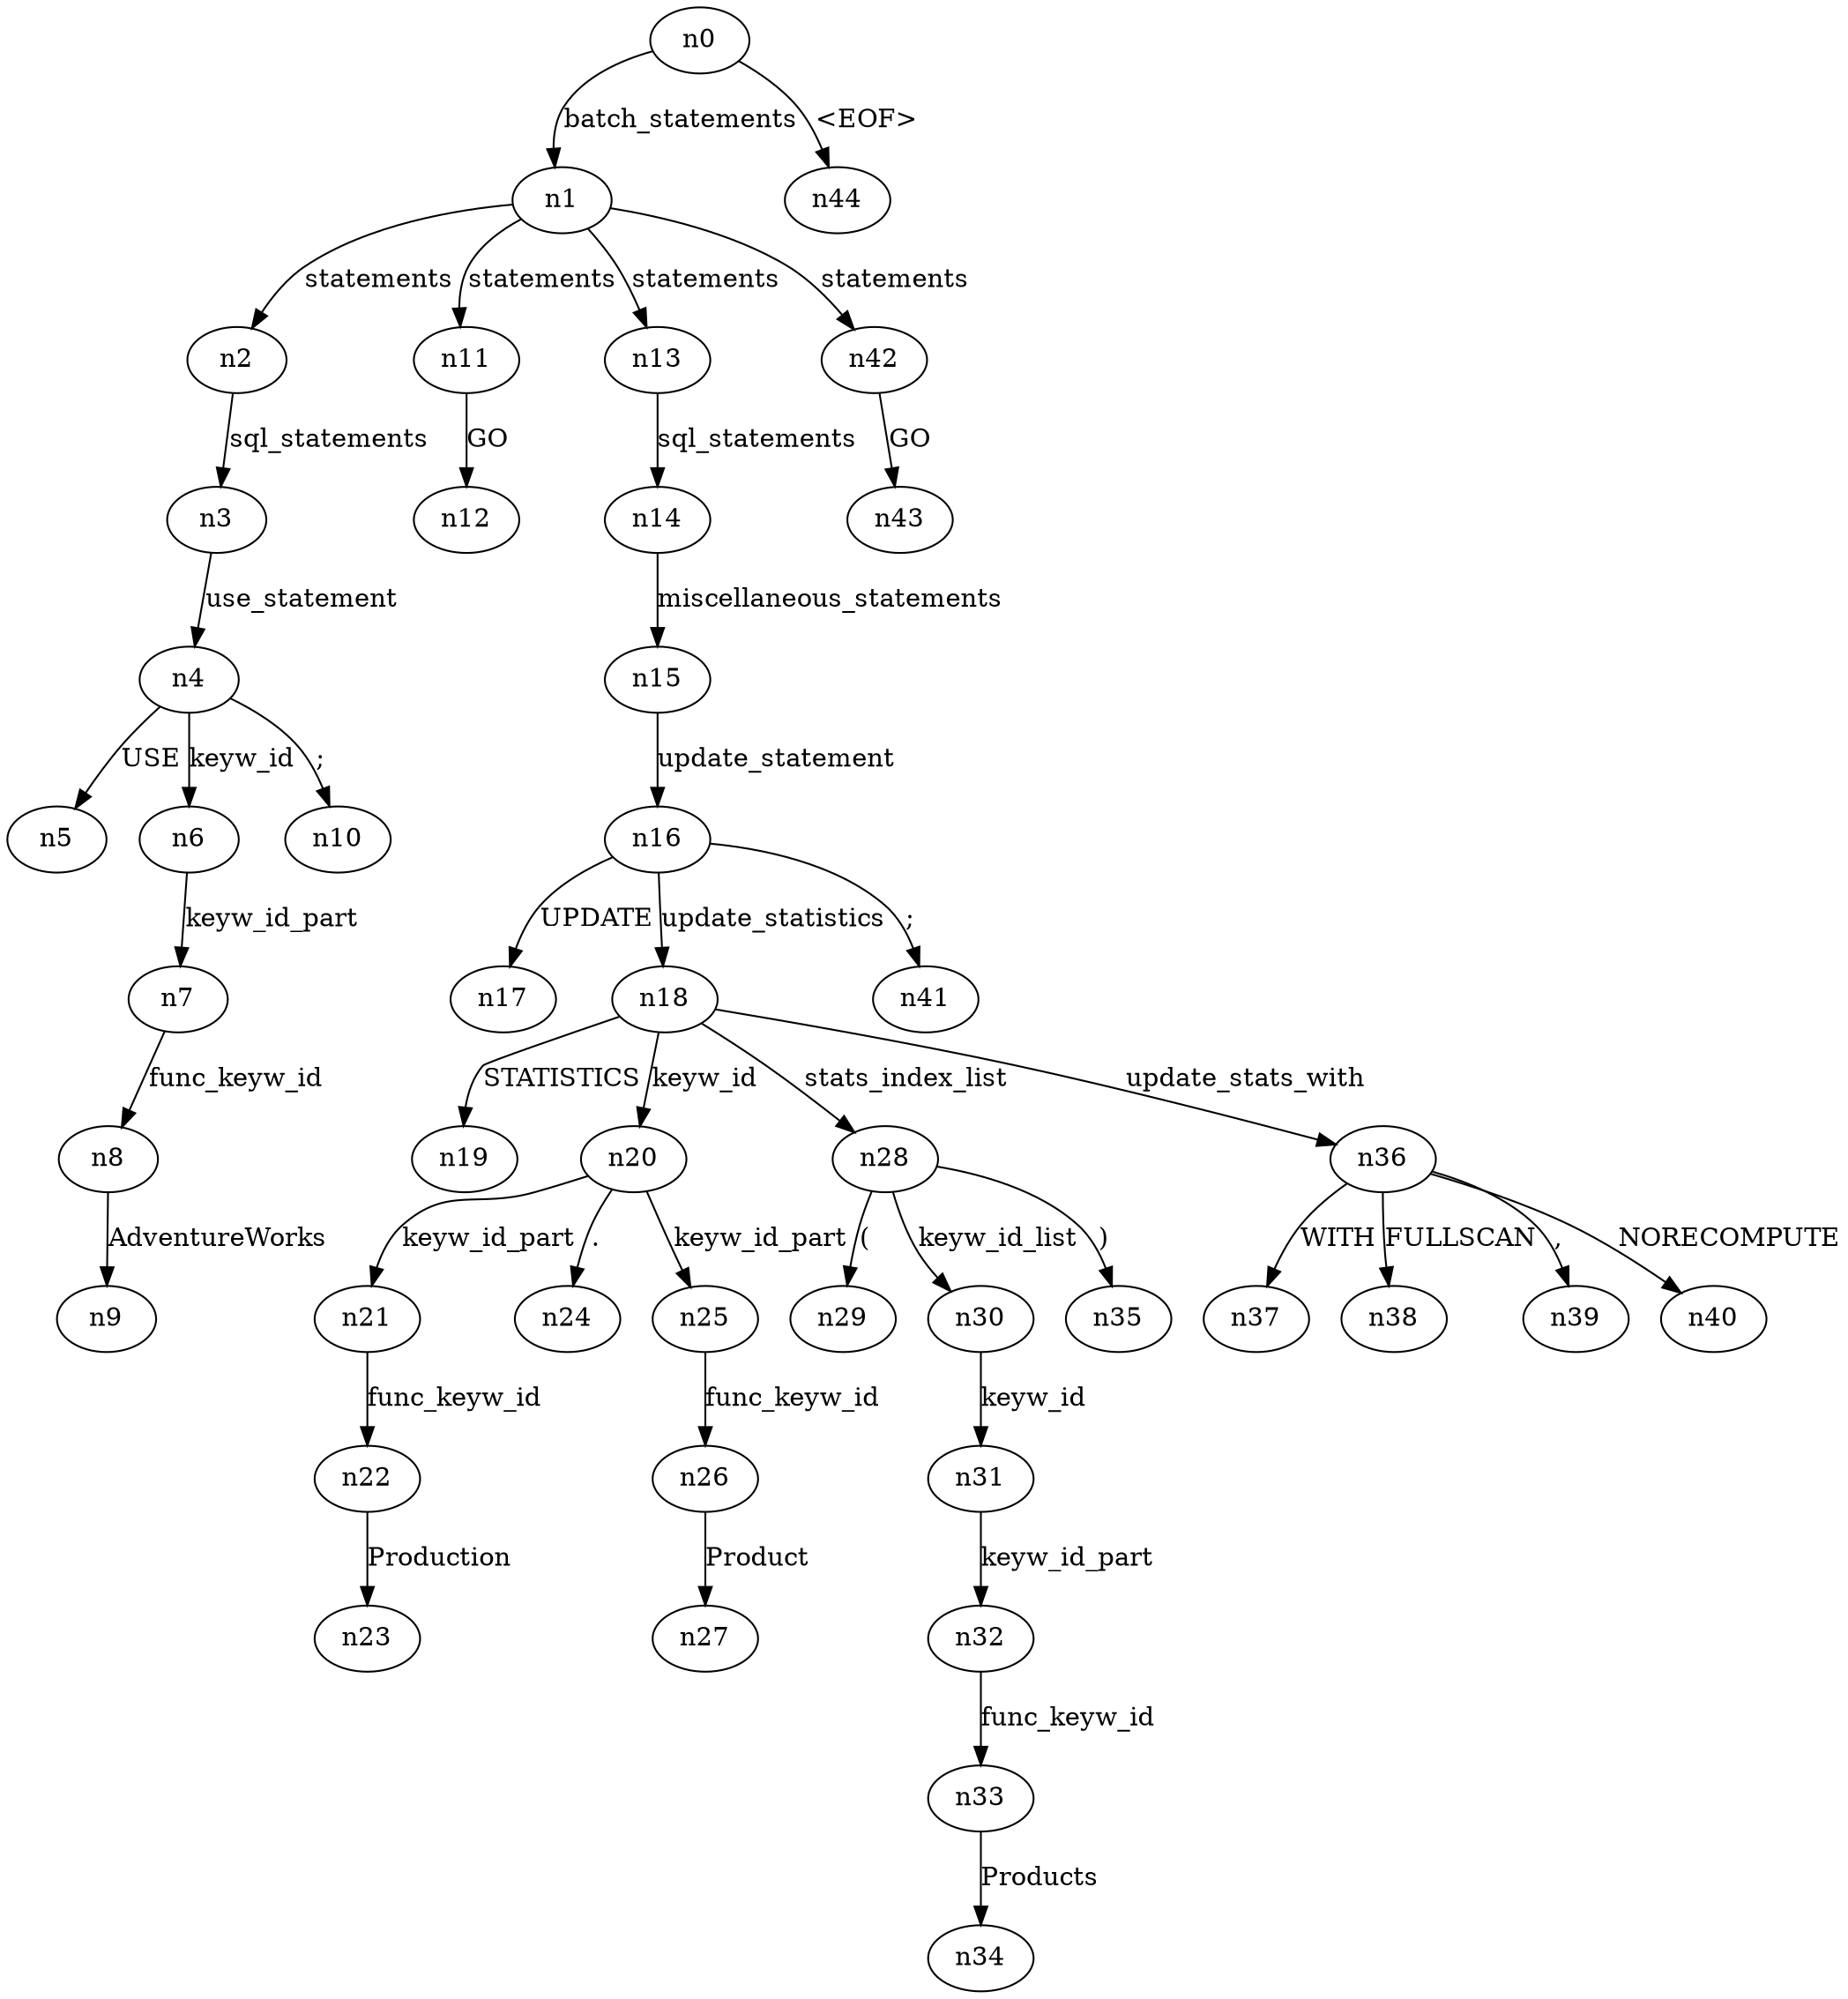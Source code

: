 digraph ParseTree {
  n0 -> n1 [label="batch_statements"];
  n1 -> n2 [label="statements"];
  n2 -> n3 [label="sql_statements"];
  n3 -> n4 [label="use_statement"];
  n4 -> n5 [label="USE"];
  n4 -> n6 [label="keyw_id"];
  n6 -> n7 [label="keyw_id_part"];
  n7 -> n8 [label="func_keyw_id"];
  n8 -> n9 [label="AdventureWorks"];
  n4 -> n10 [label=";"];
  n1 -> n11 [label="statements"];
  n11 -> n12 [label="GO"];
  n1 -> n13 [label="statements"];
  n13 -> n14 [label="sql_statements"];
  n14 -> n15 [label="miscellaneous_statements"];
  n15 -> n16 [label="update_statement"];
  n16 -> n17 [label="UPDATE"];
  n16 -> n18 [label="update_statistics"];
  n18 -> n19 [label="STATISTICS"];
  n18 -> n20 [label="keyw_id"];
  n20 -> n21 [label="keyw_id_part"];
  n21 -> n22 [label="func_keyw_id"];
  n22 -> n23 [label="Production"];
  n20 -> n24 [label="."];
  n20 -> n25 [label="keyw_id_part"];
  n25 -> n26 [label="func_keyw_id"];
  n26 -> n27 [label="Product"];
  n18 -> n28 [label="stats_index_list"];
  n28 -> n29 [label="("];
  n28 -> n30 [label="keyw_id_list"];
  n30 -> n31 [label="keyw_id"];
  n31 -> n32 [label="keyw_id_part"];
  n32 -> n33 [label="func_keyw_id"];
  n33 -> n34 [label="Products"];
  n28 -> n35 [label=")"];
  n18 -> n36 [label="update_stats_with"];
  n36 -> n37 [label="WITH"];
  n36 -> n38 [label="FULLSCAN"];
  n36 -> n39 [label=","];
  n36 -> n40 [label="NORECOMPUTE"];
  n16 -> n41 [label=";"];
  n1 -> n42 [label="statements"];
  n42 -> n43 [label="GO"];
  n0 -> n44 [label="<EOF>"];
}